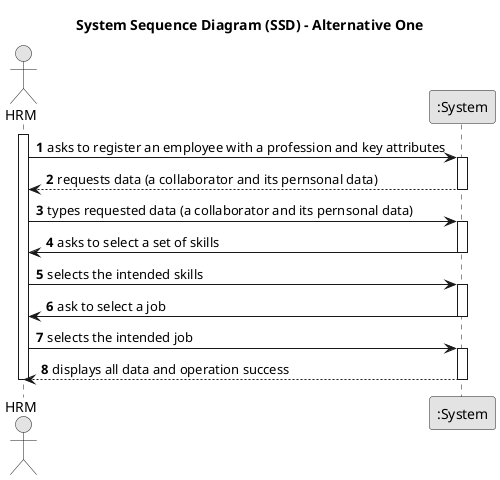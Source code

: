 @startuml
skinparam monochrome true
skinparam packageStyle rectangle
skinparam shadowing false
title System Sequence Diagram (SSD) - Alternative One
autonumber
actor "HRM" as HRM
participant ":System" as System
activate HRM
    HRM -> System : asks to register an employee with a profession and key attributes
    activate System
        System --> HRM : requests data (a collaborator and its pernsonal data)
        deactivate System
    HRM -> System : types requested data (a collaborator and its pernsonal data)
    activate System
        System -> HRM : asks to select a set of skills
        deactivate System
    HRM -> System : selects the intended skills
    activate System
    System -> HRM : ask to select a job
       deactivate System
    HRM -> System : selects the intended job
    activate System
           System --> HRM : displays all data and operation success
           deactivate System
deactivate HRM
@enduml